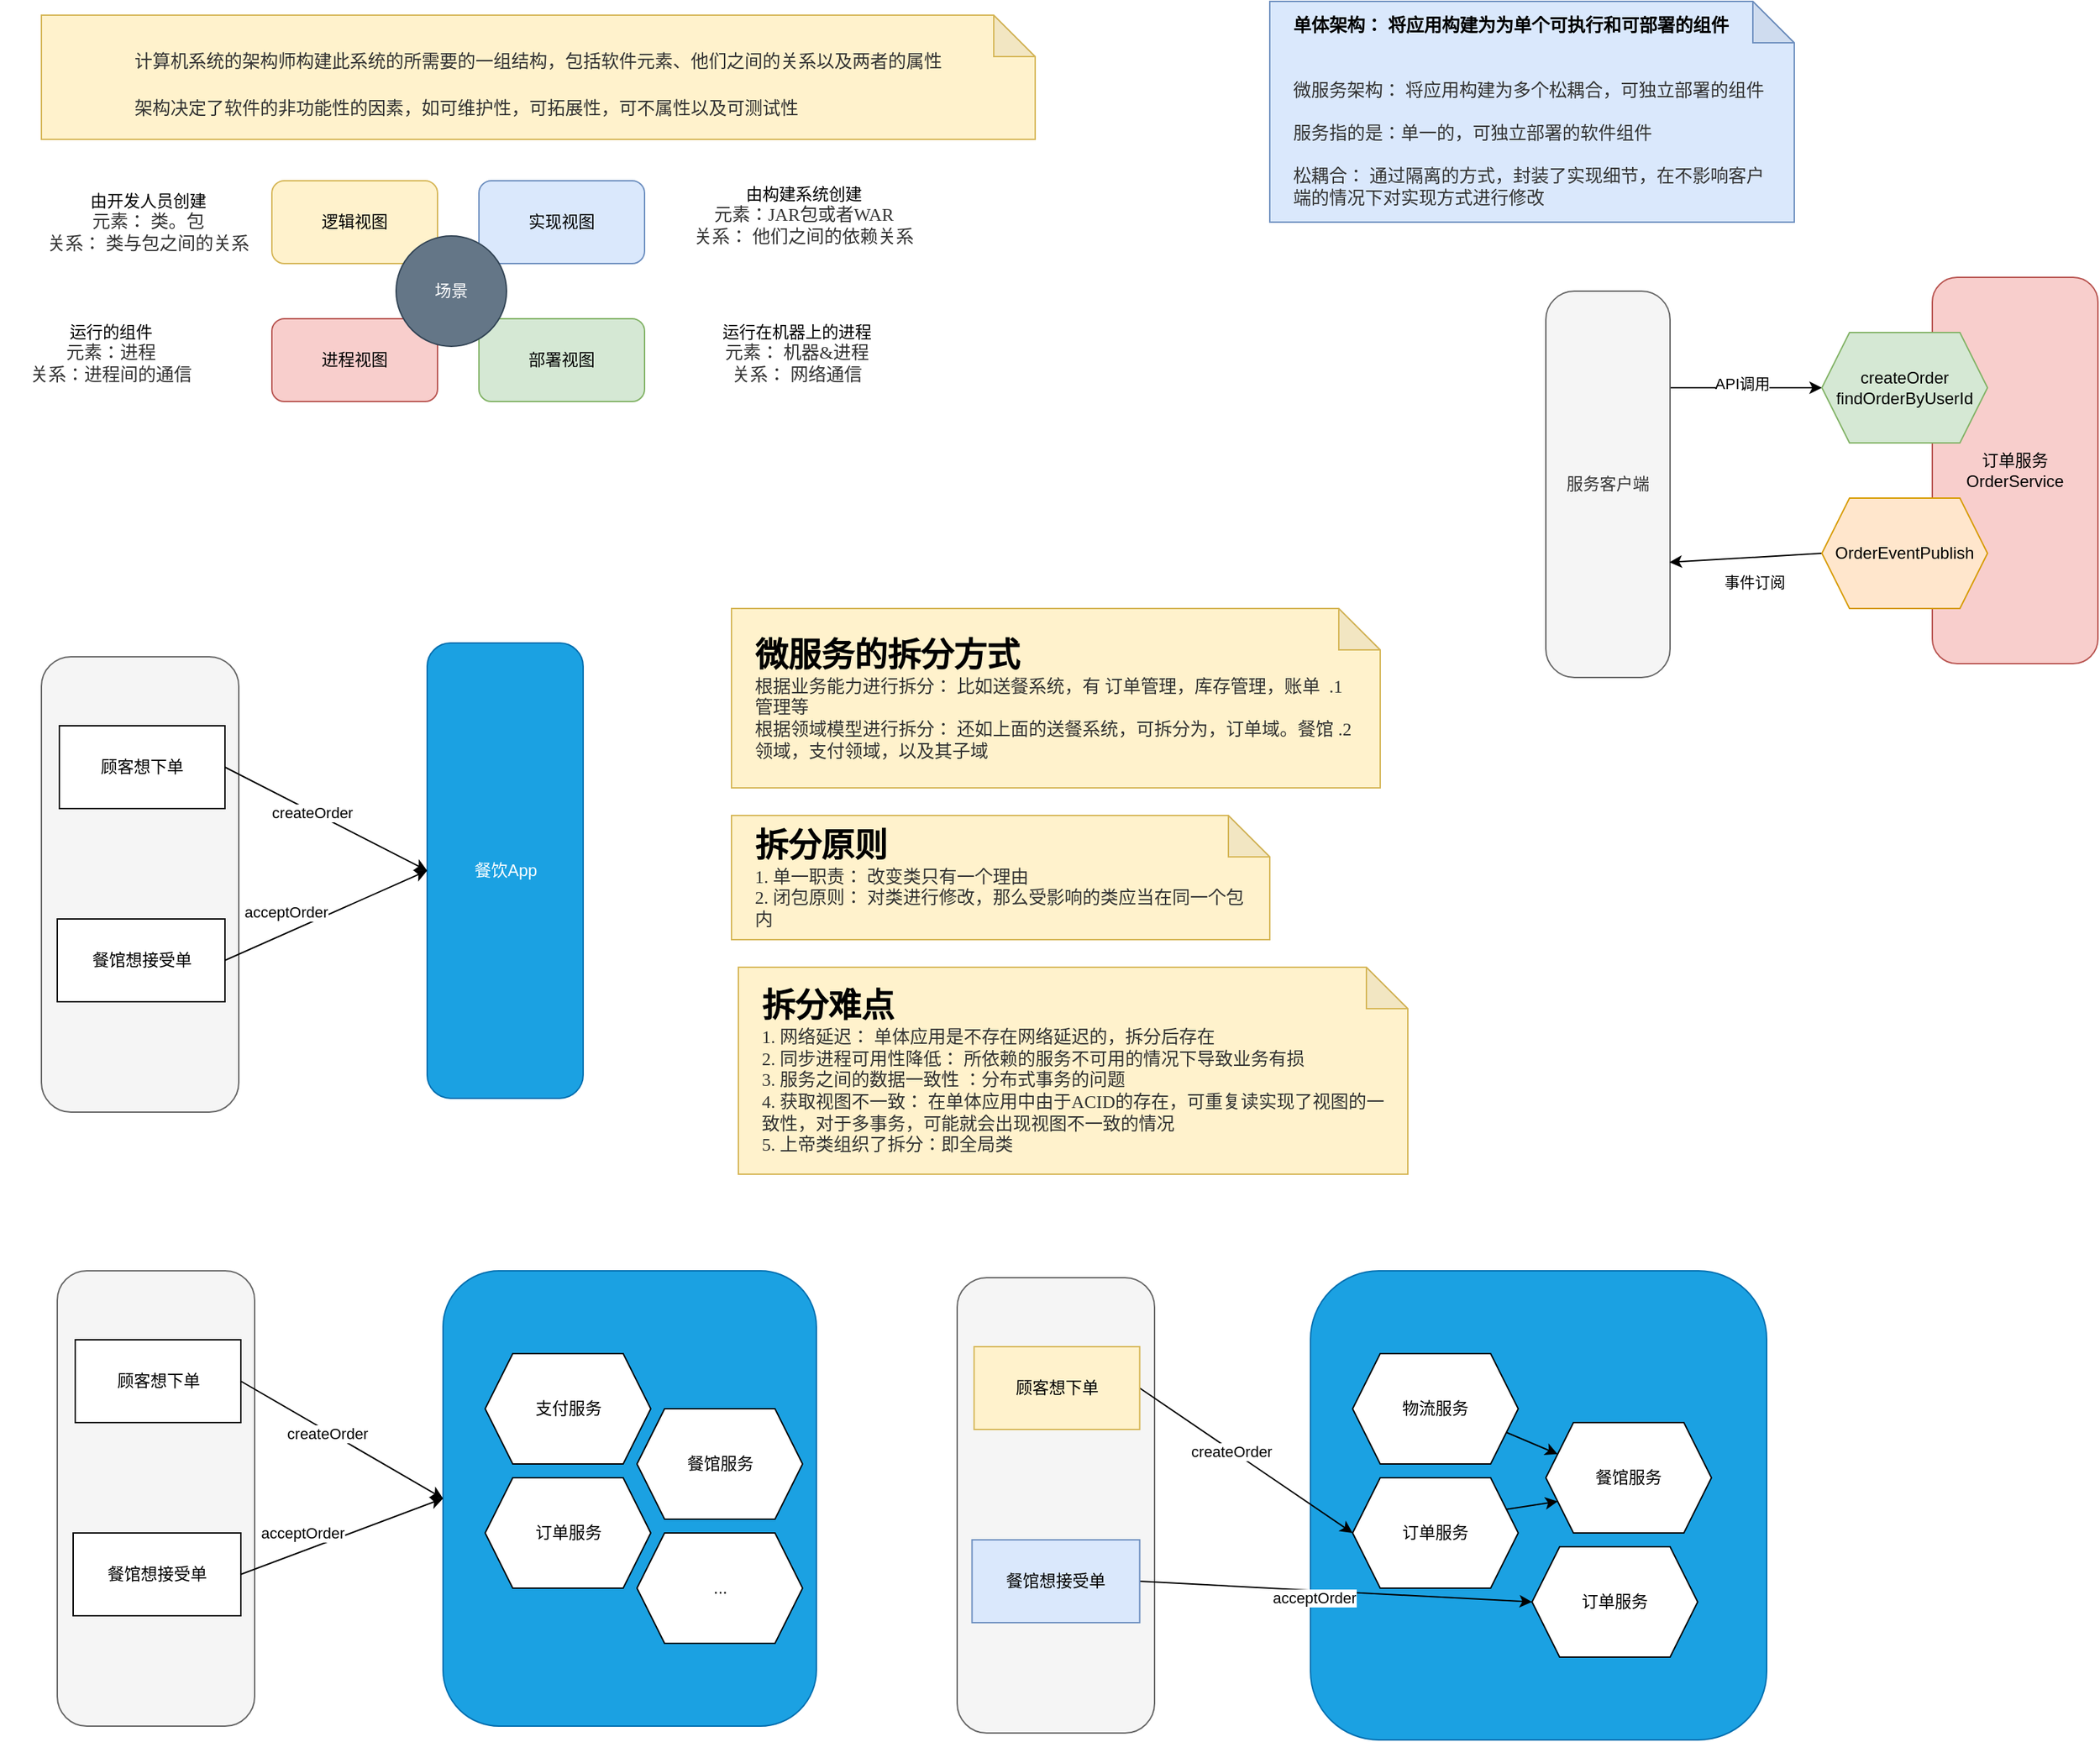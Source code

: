 <mxfile version="21.8.0" type="github">
  <diagram id="C5RBs43oDa-KdzZeNtuy" name="Page-1">
    <mxGraphModel dx="1465" dy="849" grid="1" gridSize="10" guides="1" tooltips="1" connect="1" arrows="1" fold="1" page="1" pageScale="1" pageWidth="1654" pageHeight="1169" math="1" shadow="0">
      <root>
        <mxCell id="WIyWlLk6GJQsqaUBKTNV-0" />
        <mxCell id="WIyWlLk6GJQsqaUBKTNV-1" parent="WIyWlLk6GJQsqaUBKTNV-0" />
        <mxCell id="FTz0cPuI6kUVEm_UTkAv-36" value="订单服务&lt;br&gt;OrderService" style="rounded=1;whiteSpace=wrap;html=1;fillColor=#f8cecc;strokeColor=#b85450;" vertex="1" parent="WIyWlLk6GJQsqaUBKTNV-1">
          <mxGeometry x="1430" y="210" width="120" height="280" as="geometry" />
        </mxCell>
        <mxCell id="3KiA_Lac_WNfhhEKunAJ-5" value="逻辑视图" style="rounded=1;whiteSpace=wrap;html=1;fillColor=#fff2cc;strokeColor=#d6b656;" parent="WIyWlLk6GJQsqaUBKTNV-1" vertex="1">
          <mxGeometry x="227" y="140" width="120" height="60" as="geometry" />
        </mxCell>
        <mxCell id="3KiA_Lac_WNfhhEKunAJ-6" value="进程视图" style="rounded=1;whiteSpace=wrap;html=1;fillColor=#f8cecc;strokeColor=#b85450;" parent="WIyWlLk6GJQsqaUBKTNV-1" vertex="1">
          <mxGeometry x="227" y="240" width="120" height="60" as="geometry" />
        </mxCell>
        <mxCell id="3KiA_Lac_WNfhhEKunAJ-7" value="实现视图" style="rounded=1;whiteSpace=wrap;html=1;fillColor=#dae8fc;strokeColor=#6c8ebf;" parent="WIyWlLk6GJQsqaUBKTNV-1" vertex="1">
          <mxGeometry x="377" y="140" width="120" height="60" as="geometry" />
        </mxCell>
        <mxCell id="3KiA_Lac_WNfhhEKunAJ-8" value="部署视图" style="rounded=1;whiteSpace=wrap;html=1;fillColor=#d5e8d4;strokeColor=#82b366;" parent="WIyWlLk6GJQsqaUBKTNV-1" vertex="1">
          <mxGeometry x="377" y="240" width="120" height="60" as="geometry" />
        </mxCell>
        <mxCell id="3KiA_Lac_WNfhhEKunAJ-9" value="场景" style="ellipse;whiteSpace=wrap;html=1;aspect=fixed;fillColor=#647687;fontColor=#ffffff;strokeColor=#314354;" parent="WIyWlLk6GJQsqaUBKTNV-1" vertex="1">
          <mxGeometry x="317" y="180" width="80" height="80" as="geometry" />
        </mxCell>
        <mxCell id="3KiA_Lac_WNfhhEKunAJ-12" value="由开发人员创建&lt;div style=&quot;resize: none; outline: none; font-size: 13px; color: rgb(50, 50, 50); font-family: 微软雅黑;&quot;&gt;元素： 类。包&lt;/div&gt;&lt;div style=&quot;resize: none; outline: none; font-size: 13px; color: rgb(50, 50, 50); font-family: 微软雅黑;&quot;&gt;关系： 类与包之间的关系&lt;/div&gt;" style="text;html=1;align=center;verticalAlign=middle;resizable=0;points=[];autosize=1;strokeColor=none;fillColor=none;" parent="WIyWlLk6GJQsqaUBKTNV-1" vertex="1">
          <mxGeometry x="37" y="135" width="200" height="70" as="geometry" />
        </mxCell>
        <mxCell id="3KiA_Lac_WNfhhEKunAJ-13" value="运行的组件&lt;div style=&quot;resize: none; outline: none; font-size: 13px; color: rgb(50, 50, 50); font-family: 微软雅黑;&quot;&gt;元素：进程&lt;/div&gt;&lt;div style=&quot;resize: none; outline: none; font-size: 13px; color: rgb(50, 50, 50); font-family: 微软雅黑;&quot;&gt;关系：进程间的通信&lt;/div&gt;" style="text;html=1;align=center;verticalAlign=middle;resizable=0;points=[];autosize=1;strokeColor=none;fillColor=none;" parent="WIyWlLk6GJQsqaUBKTNV-1" vertex="1">
          <mxGeometry x="30" y="230" width="160" height="70" as="geometry" />
        </mxCell>
        <mxCell id="3KiA_Lac_WNfhhEKunAJ-14" value="由构建系统创建&lt;div style=&quot;resize: none; outline: none; font-size: 13px; color: rgb(50, 50, 50); font-family: 微软雅黑;&quot;&gt;元素：JAR包或者WAR&lt;/div&gt;&lt;div style=&quot;resize: none; outline: none; font-size: 13px; color: rgb(50, 50, 50); font-family: 微软雅黑;&quot;&gt;关系： 他们之间的依赖关系&lt;/div&gt;" style="text;html=1;align=center;verticalAlign=middle;resizable=0;points=[];autosize=1;strokeColor=none;fillColor=none;" parent="WIyWlLk6GJQsqaUBKTNV-1" vertex="1">
          <mxGeometry x="507" y="130" width="210" height="70" as="geometry" />
        </mxCell>
        <mxCell id="3KiA_Lac_WNfhhEKunAJ-15" value="运行在机器上的进程&lt;div style=&quot;resize: none; outline: none; font-size: 13px; color: rgb(50, 50, 50); font-family: 微软雅黑;&quot;&gt;元素： 机器&amp;amp;进程&lt;/div&gt;&lt;div style=&quot;resize: none; outline: none; font-size: 13px; color: rgb(50, 50, 50); font-family: 微软雅黑;&quot;&gt;关系： 网络通信&lt;/div&gt;" style="text;html=1;align=center;verticalAlign=middle;resizable=0;points=[];autosize=1;strokeColor=none;fillColor=none;" parent="WIyWlLk6GJQsqaUBKTNV-1" vertex="1">
          <mxGeometry x="527" y="230" width="160" height="70" as="geometry" />
        </mxCell>
        <mxCell id="3KiA_Lac_WNfhhEKunAJ-16" value="" style="rounded=1;whiteSpace=wrap;html=1;fillColor=#f5f5f5;fontColor=#333333;strokeColor=#666666;" parent="WIyWlLk6GJQsqaUBKTNV-1" vertex="1">
          <mxGeometry x="60" y="485" width="143" height="330" as="geometry" />
        </mxCell>
        <mxCell id="3KiA_Lac_WNfhhEKunAJ-17" value="餐饮App" style="rounded=1;whiteSpace=wrap;html=1;fillColor=#1ba1e2;fontColor=#ffffff;strokeColor=#006EAF;" parent="WIyWlLk6GJQsqaUBKTNV-1" vertex="1">
          <mxGeometry x="339.5" y="475" width="113" height="330" as="geometry" />
        </mxCell>
        <mxCell id="3KiA_Lac_WNfhhEKunAJ-20" style="rounded=0;orthogonalLoop=1;jettySize=auto;html=1;exitX=1;exitY=0.5;exitDx=0;exitDy=0;entryX=0;entryY=0.5;entryDx=0;entryDy=0;" parent="WIyWlLk6GJQsqaUBKTNV-1" source="3KiA_Lac_WNfhhEKunAJ-18" target="3KiA_Lac_WNfhhEKunAJ-17" edge="1">
          <mxGeometry relative="1" as="geometry" />
        </mxCell>
        <mxCell id="3KiA_Lac_WNfhhEKunAJ-22" value="createOrder" style="edgeLabel;html=1;align=center;verticalAlign=middle;resizable=0;points=[];" parent="3KiA_Lac_WNfhhEKunAJ-20" vertex="1" connectable="0">
          <mxGeometry x="-0.138" y="-1" relative="1" as="geometry">
            <mxPoint as="offset" />
          </mxGeometry>
        </mxCell>
        <mxCell id="3KiA_Lac_WNfhhEKunAJ-18" value="顾客想下单" style="rounded=0;whiteSpace=wrap;html=1;" parent="WIyWlLk6GJQsqaUBKTNV-1" vertex="1">
          <mxGeometry x="73" y="535" width="120" height="60" as="geometry" />
        </mxCell>
        <mxCell id="3KiA_Lac_WNfhhEKunAJ-21" style="rounded=0;orthogonalLoop=1;jettySize=auto;html=1;exitX=1;exitY=0.5;exitDx=0;exitDy=0;entryX=0;entryY=0.5;entryDx=0;entryDy=0;" parent="WIyWlLk6GJQsqaUBKTNV-1" source="3KiA_Lac_WNfhhEKunAJ-19" target="3KiA_Lac_WNfhhEKunAJ-17" edge="1">
          <mxGeometry relative="1" as="geometry" />
        </mxCell>
        <mxCell id="3KiA_Lac_WNfhhEKunAJ-23" value="acceptOrder" style="edgeLabel;html=1;align=center;verticalAlign=middle;resizable=0;points=[];" parent="3KiA_Lac_WNfhhEKunAJ-21" vertex="1" connectable="0">
          <mxGeometry x="0.192" y="1" relative="1" as="geometry">
            <mxPoint x="-43" y="4" as="offset" />
          </mxGeometry>
        </mxCell>
        <mxCell id="3KiA_Lac_WNfhhEKunAJ-19" value="餐馆想接受单" style="rounded=0;whiteSpace=wrap;html=1;" parent="WIyWlLk6GJQsqaUBKTNV-1" vertex="1">
          <mxGeometry x="71.5" y="675" width="121.5" height="60" as="geometry" />
        </mxCell>
        <mxCell id="F_mLyd655lwNizN5p80W-0" value="&lt;h1 style=&quot;border-color: var(--border-color); text-align: left;&quot;&gt;&lt;font style=&quot;border-color: var(--border-color); color: rgb(50, 50, 50); font-family: 微软雅黑; font-size: 13px; font-weight: 400;&quot; color=&quot;#323232&quot;&gt;计算机系统的架构师构建此系统的所需要的一组结构，包括软件元素、他们之间的关系以及两者的属性&lt;/font&gt;&lt;div style=&quot;border-color: var(--border-color); resize: none; outline: none; font-size: 13px; color: rgb(50, 50, 50); font-family: 微软雅黑; font-weight: 400;&quot;&gt;&lt;font style=&quot;border-color: var(--border-color);&quot; color=&quot;#323232&quot;&gt;&lt;br style=&quot;border-color: var(--border-color);&quot;&gt;&lt;/font&gt;&lt;/div&gt;&lt;div style=&quot;border-color: var(--border-color); resize: none; outline: none; font-size: 13px; color: rgb(50, 50, 50); font-family: 微软雅黑; font-weight: 400;&quot;&gt;&lt;font style=&quot;border-color: var(--border-color);&quot; color=&quot;#323232&quot;&gt;架构决定了软件的非功能性的因素，如可维护性，可拓展性，可不属性以及可测试性&lt;/font&gt;&lt;/div&gt;&lt;/h1&gt;" style="shape=note;whiteSpace=wrap;html=1;backgroundOutline=1;darkOpacity=0.05;fillColor=#fff2cc;strokeColor=#d6b656;" parent="WIyWlLk6GJQsqaUBKTNV-1" vertex="1">
          <mxGeometry x="60" y="20" width="720" height="90" as="geometry" />
        </mxCell>
        <mxCell id="FTz0cPuI6kUVEm_UTkAv-1" value="&lt;h1 style=&quot;border-color: var(--border-color);&quot;&gt;微服务的拆分方式&lt;div style=&quot;resize: none; outline: none; font-size: 13px; color: rgb(50, 50, 50); font-family: 微软雅黑; font-weight: 400;&quot;&gt;1.&amp;nbsp; 根据业务能力进行拆分： 比如送餐系统，有 订单管理，库存管理，账单管理等&lt;/div&gt;&lt;div style=&quot;resize: none; outline: none; font-size: 13px; color: rgb(50, 50, 50); font-family: 微软雅黑; font-weight: 400;&quot;&gt;2. 根据领域模型进行拆分： 还如上面的送餐系统，可拆分为，订单域。餐馆领域，支付领域，以及其子域&lt;/div&gt;&lt;/h1&gt;" style="shape=note;whiteSpace=wrap;html=1;backgroundOutline=1;darkOpacity=0.05;fillColor=#fff2cc;strokeColor=#d6b656;align=left;textDirection=rtl;spacing=17;" vertex="1" parent="WIyWlLk6GJQsqaUBKTNV-1">
          <mxGeometry x="560" y="450" width="470" height="130" as="geometry" />
        </mxCell>
        <mxCell id="FTz0cPuI6kUVEm_UTkAv-3" value="&lt;h1 style=&quot;border-color: var(--border-color);&quot;&gt;拆分原则&lt;div style=&quot;resize: none; outline: none; font-size: 13px; color: rgb(50, 50, 50); font-family: 微软雅黑; font-weight: 400;&quot;&gt;1. 单一职责： 改变类只有一个理由&lt;/div&gt;&lt;div style=&quot;resize: none; outline: none; font-size: 13px; color: rgb(50, 50, 50); font-family: 微软雅黑; font-weight: 400;&quot;&gt;2. 闭包原则： 对类进行修改，那么受影响的类应当在同一个包内&lt;/div&gt;&lt;/h1&gt;" style="shape=note;whiteSpace=wrap;html=1;backgroundOutline=1;darkOpacity=0.05;fillColor=#fff2cc;strokeColor=#d6b656;align=left;spacing=17;" vertex="1" parent="WIyWlLk6GJQsqaUBKTNV-1">
          <mxGeometry x="560" y="600" width="390" height="90" as="geometry" />
        </mxCell>
        <mxCell id="FTz0cPuI6kUVEm_UTkAv-4" value="&lt;h1 style=&quot;border-color: var(--border-color);&quot;&gt;拆分难点&lt;div style=&quot;resize: none; outline: none; font-size: 13px; color: rgb(50, 50, 50); font-family: 微软雅黑; font-weight: 400;&quot;&gt;1. 网络延迟： 单体应用是不存在网络延迟的，拆分后存在&lt;/div&gt;&lt;div style=&quot;resize: none; outline: none; font-size: 13px; color: rgb(50, 50, 50); font-family: 微软雅黑; font-weight: 400;&quot;&gt;2. 同步进程可用性降低： 所依赖的服务不可用的情况下导致业务有损&lt;/div&gt;&lt;div style=&quot;resize: none; outline: none; font-size: 13px; color: rgb(50, 50, 50); font-family: 微软雅黑; font-weight: 400;&quot;&gt;3. 服务之间的数据一致性 ：分布式事务的问题&lt;/div&gt;&lt;div style=&quot;resize: none; outline: none; font-size: 13px; color: rgb(50, 50, 50); font-family: 微软雅黑; font-weight: 400;&quot;&gt;4. 获取视图不一致： 在单体应用中由于ACID的存在，可重复读实现了视图的一致性，对于多事务，可能就会出现视图不一致的情况&lt;/div&gt;&lt;div style=&quot;resize: none; outline: none; font-size: 13px; color: rgb(50, 50, 50); font-family: 微软雅黑; font-weight: 400;&quot;&gt;5. 上帝类组织了拆分：即全局类&lt;/div&gt;&lt;/h1&gt;" style="shape=note;whiteSpace=wrap;html=1;backgroundOutline=1;darkOpacity=0.05;fillColor=#fff2cc;strokeColor=#d6b656;align=left;spacing=17;" vertex="1" parent="WIyWlLk6GJQsqaUBKTNV-1">
          <mxGeometry x="565" y="710" width="485" height="150" as="geometry" />
        </mxCell>
        <mxCell id="FTz0cPuI6kUVEm_UTkAv-6" value="" style="rounded=1;whiteSpace=wrap;html=1;fillColor=#f5f5f5;fontColor=#333333;strokeColor=#666666;" vertex="1" parent="WIyWlLk6GJQsqaUBKTNV-1">
          <mxGeometry x="71.5" y="930" width="143" height="330" as="geometry" />
        </mxCell>
        <mxCell id="FTz0cPuI6kUVEm_UTkAv-7" value="" style="rounded=1;whiteSpace=wrap;html=1;fillColor=#1ba1e2;fontColor=#ffffff;strokeColor=#006EAF;" vertex="1" parent="WIyWlLk6GJQsqaUBKTNV-1">
          <mxGeometry x="351" y="930" width="270.5" height="330" as="geometry" />
        </mxCell>
        <mxCell id="FTz0cPuI6kUVEm_UTkAv-8" style="rounded=0;orthogonalLoop=1;jettySize=auto;html=1;exitX=1;exitY=0.5;exitDx=0;exitDy=0;entryX=0;entryY=0.5;entryDx=0;entryDy=0;" edge="1" parent="WIyWlLk6GJQsqaUBKTNV-1" source="FTz0cPuI6kUVEm_UTkAv-10" target="FTz0cPuI6kUVEm_UTkAv-7">
          <mxGeometry relative="1" as="geometry" />
        </mxCell>
        <mxCell id="FTz0cPuI6kUVEm_UTkAv-9" value="createOrder" style="edgeLabel;html=1;align=center;verticalAlign=middle;resizable=0;points=[];" vertex="1" connectable="0" parent="FTz0cPuI6kUVEm_UTkAv-8">
          <mxGeometry x="-0.138" y="-1" relative="1" as="geometry">
            <mxPoint as="offset" />
          </mxGeometry>
        </mxCell>
        <mxCell id="FTz0cPuI6kUVEm_UTkAv-10" value="顾客想下单" style="rounded=0;whiteSpace=wrap;html=1;" vertex="1" parent="WIyWlLk6GJQsqaUBKTNV-1">
          <mxGeometry x="84.5" y="980" width="120" height="60" as="geometry" />
        </mxCell>
        <mxCell id="FTz0cPuI6kUVEm_UTkAv-11" style="rounded=0;orthogonalLoop=1;jettySize=auto;html=1;exitX=1;exitY=0.5;exitDx=0;exitDy=0;entryX=0;entryY=0.5;entryDx=0;entryDy=0;" edge="1" parent="WIyWlLk6GJQsqaUBKTNV-1" source="FTz0cPuI6kUVEm_UTkAv-13" target="FTz0cPuI6kUVEm_UTkAv-7">
          <mxGeometry relative="1" as="geometry" />
        </mxCell>
        <mxCell id="FTz0cPuI6kUVEm_UTkAv-12" value="acceptOrder" style="edgeLabel;html=1;align=center;verticalAlign=middle;resizable=0;points=[];" vertex="1" connectable="0" parent="FTz0cPuI6kUVEm_UTkAv-11">
          <mxGeometry x="0.192" y="1" relative="1" as="geometry">
            <mxPoint x="-43" y="4" as="offset" />
          </mxGeometry>
        </mxCell>
        <mxCell id="FTz0cPuI6kUVEm_UTkAv-13" value="餐馆想接受单" style="rounded=0;whiteSpace=wrap;html=1;" vertex="1" parent="WIyWlLk6GJQsqaUBKTNV-1">
          <mxGeometry x="83" y="1120" width="121.5" height="60" as="geometry" />
        </mxCell>
        <mxCell id="FTz0cPuI6kUVEm_UTkAv-14" value="支付服务" style="shape=hexagon;perimeter=hexagonPerimeter2;whiteSpace=wrap;html=1;fixedSize=1;" vertex="1" parent="WIyWlLk6GJQsqaUBKTNV-1">
          <mxGeometry x="381.5" y="990" width="120" height="80" as="geometry" />
        </mxCell>
        <mxCell id="FTz0cPuI6kUVEm_UTkAv-15" value="订单服务" style="shape=hexagon;perimeter=hexagonPerimeter2;whiteSpace=wrap;html=1;fixedSize=1;" vertex="1" parent="WIyWlLk6GJQsqaUBKTNV-1">
          <mxGeometry x="381.5" y="1080" width="120" height="80" as="geometry" />
        </mxCell>
        <mxCell id="FTz0cPuI6kUVEm_UTkAv-16" value="餐馆服务" style="shape=hexagon;perimeter=hexagonPerimeter2;whiteSpace=wrap;html=1;fixedSize=1;" vertex="1" parent="WIyWlLk6GJQsqaUBKTNV-1">
          <mxGeometry x="491.5" y="1030" width="120" height="80" as="geometry" />
        </mxCell>
        <mxCell id="FTz0cPuI6kUVEm_UTkAv-17" value="..." style="shape=hexagon;perimeter=hexagonPerimeter2;whiteSpace=wrap;html=1;fixedSize=1;" vertex="1" parent="WIyWlLk6GJQsqaUBKTNV-1">
          <mxGeometry x="491.5" y="1120" width="120" height="80" as="geometry" />
        </mxCell>
        <mxCell id="FTz0cPuI6kUVEm_UTkAv-18" value="" style="rounded=1;whiteSpace=wrap;html=1;fillColor=#f5f5f5;fontColor=#333333;strokeColor=#666666;" vertex="1" parent="WIyWlLk6GJQsqaUBKTNV-1">
          <mxGeometry x="723.5" y="935" width="143" height="330" as="geometry" />
        </mxCell>
        <mxCell id="FTz0cPuI6kUVEm_UTkAv-19" value="" style="rounded=1;whiteSpace=wrap;html=1;fillColor=#1ba1e2;fontColor=#ffffff;strokeColor=#006EAF;" vertex="1" parent="WIyWlLk6GJQsqaUBKTNV-1">
          <mxGeometry x="979.5" y="930" width="330.5" height="340" as="geometry" />
        </mxCell>
        <mxCell id="FTz0cPuI6kUVEm_UTkAv-20" style="rounded=0;orthogonalLoop=1;jettySize=auto;html=1;exitX=1;exitY=0.5;exitDx=0;exitDy=0;entryX=0;entryY=0.5;entryDx=0;entryDy=0;" edge="1" parent="WIyWlLk6GJQsqaUBKTNV-1" source="FTz0cPuI6kUVEm_UTkAv-22" target="FTz0cPuI6kUVEm_UTkAv-27">
          <mxGeometry relative="1" as="geometry" />
        </mxCell>
        <mxCell id="FTz0cPuI6kUVEm_UTkAv-21" value="createOrder" style="edgeLabel;html=1;align=center;verticalAlign=middle;resizable=0;points=[];" vertex="1" connectable="0" parent="FTz0cPuI6kUVEm_UTkAv-20">
          <mxGeometry x="-0.138" y="-1" relative="1" as="geometry">
            <mxPoint as="offset" />
          </mxGeometry>
        </mxCell>
        <mxCell id="FTz0cPuI6kUVEm_UTkAv-22" value="顾客想下单" style="rounded=0;whiteSpace=wrap;html=1;fillColor=#fff2cc;strokeColor=#d6b656;" vertex="1" parent="WIyWlLk6GJQsqaUBKTNV-1">
          <mxGeometry x="735.75" y="985" width="120" height="60" as="geometry" />
        </mxCell>
        <mxCell id="FTz0cPuI6kUVEm_UTkAv-23" style="rounded=0;orthogonalLoop=1;jettySize=auto;html=1;exitX=1;exitY=0.5;exitDx=0;exitDy=0;entryX=0;entryY=0.5;entryDx=0;entryDy=0;" edge="1" parent="WIyWlLk6GJQsqaUBKTNV-1" source="FTz0cPuI6kUVEm_UTkAv-25" target="FTz0cPuI6kUVEm_UTkAv-29">
          <mxGeometry relative="1" as="geometry" />
        </mxCell>
        <mxCell id="FTz0cPuI6kUVEm_UTkAv-24" value="acceptOrder" style="edgeLabel;html=1;align=center;verticalAlign=middle;resizable=0;points=[];" vertex="1" connectable="0" parent="FTz0cPuI6kUVEm_UTkAv-23">
          <mxGeometry x="0.192" y="1" relative="1" as="geometry">
            <mxPoint x="-43" y="4" as="offset" />
          </mxGeometry>
        </mxCell>
        <mxCell id="FTz0cPuI6kUVEm_UTkAv-25" value="餐馆想接受单" style="rounded=0;whiteSpace=wrap;html=1;fillColor=#dae8fc;strokeColor=#6c8ebf;" vertex="1" parent="WIyWlLk6GJQsqaUBKTNV-1">
          <mxGeometry x="734.25" y="1125" width="121.5" height="60" as="geometry" />
        </mxCell>
        <mxCell id="FTz0cPuI6kUVEm_UTkAv-30" style="rounded=0;orthogonalLoop=1;jettySize=auto;html=1;exitX=1;exitY=0.75;exitDx=0;exitDy=0;entryX=0;entryY=0.25;entryDx=0;entryDy=0;" edge="1" parent="WIyWlLk6GJQsqaUBKTNV-1" source="FTz0cPuI6kUVEm_UTkAv-26" target="FTz0cPuI6kUVEm_UTkAv-28">
          <mxGeometry relative="1" as="geometry" />
        </mxCell>
        <mxCell id="FTz0cPuI6kUVEm_UTkAv-26" value="物流服务" style="shape=hexagon;perimeter=hexagonPerimeter2;whiteSpace=wrap;html=1;fixedSize=1;" vertex="1" parent="WIyWlLk6GJQsqaUBKTNV-1">
          <mxGeometry x="1010" y="990" width="120" height="80" as="geometry" />
        </mxCell>
        <mxCell id="FTz0cPuI6kUVEm_UTkAv-31" style="rounded=0;orthogonalLoop=1;jettySize=auto;html=1;exitX=1;exitY=0.25;exitDx=0;exitDy=0;entryX=0;entryY=0.75;entryDx=0;entryDy=0;" edge="1" parent="WIyWlLk6GJQsqaUBKTNV-1" source="FTz0cPuI6kUVEm_UTkAv-27" target="FTz0cPuI6kUVEm_UTkAv-28">
          <mxGeometry relative="1" as="geometry" />
        </mxCell>
        <mxCell id="FTz0cPuI6kUVEm_UTkAv-27" value="订单服务" style="shape=hexagon;perimeter=hexagonPerimeter2;whiteSpace=wrap;html=1;fixedSize=1;" vertex="1" parent="WIyWlLk6GJQsqaUBKTNV-1">
          <mxGeometry x="1010" y="1080" width="120" height="80" as="geometry" />
        </mxCell>
        <mxCell id="FTz0cPuI6kUVEm_UTkAv-28" value="餐馆服务" style="shape=hexagon;perimeter=hexagonPerimeter2;whiteSpace=wrap;html=1;fixedSize=1;" vertex="1" parent="WIyWlLk6GJQsqaUBKTNV-1">
          <mxGeometry x="1150" y="1040" width="120" height="80" as="geometry" />
        </mxCell>
        <mxCell id="FTz0cPuI6kUVEm_UTkAv-29" value="订单服务" style="shape=hexagon;perimeter=hexagonPerimeter2;whiteSpace=wrap;html=1;fixedSize=1;" vertex="1" parent="WIyWlLk6GJQsqaUBKTNV-1">
          <mxGeometry x="1140" y="1130" width="120" height="80" as="geometry" />
        </mxCell>
        <mxCell id="FTz0cPuI6kUVEm_UTkAv-32" value="&lt;h1 style=&quot;border-color: var(--border-color); font-size: 13px;&quot;&gt;单体架构： 将应用构建为为单个可执行和可部署的组件&lt;div style=&quot;resize: none; outline: none; color: rgb(50, 50, 50); font-family: 微软雅黑; font-weight: 400;&quot;&gt;&lt;br&gt;&lt;/div&gt;&lt;div style=&quot;resize: none; outline: none; color: rgb(50, 50, 50); font-family: 微软雅黑; font-weight: 400;&quot;&gt;&lt;br&gt;&lt;/div&gt;&lt;div style=&quot;resize: none; outline: none; color: rgb(50, 50, 50); font-family: 微软雅黑; font-weight: 400;&quot;&gt;微服务架构： 将应用构建为多个松耦合，可独立部署的组件&lt;/div&gt;&lt;div style=&quot;resize: none; outline: none; color: rgb(50, 50, 50); font-family: 微软雅黑; font-weight: 400;&quot;&gt;&lt;br&gt;&lt;/div&gt;&lt;div style=&quot;resize: none; outline: none; color: rgb(50, 50, 50); font-family: 微软雅黑; font-weight: 400;&quot;&gt;服务指的是：单一的，可独立部署的软件组件&lt;/div&gt;&lt;div style=&quot;resize: none; outline: none; color: rgb(50, 50, 50); font-family: 微软雅黑; font-weight: 400;&quot;&gt;&lt;br&gt;&lt;/div&gt;&lt;div style=&quot;resize: none; outline: none; color: rgb(50, 50, 50); font-family: 微软雅黑; font-weight: 400;&quot;&gt;松耦合： 通过隔离的方式，封装了实现细节，在不影响客户端的情况下对实现方式进行修改&lt;/div&gt;&lt;/h1&gt;" style="shape=note;whiteSpace=wrap;html=1;backgroundOutline=1;darkOpacity=0.05;fillColor=#dae8fc;strokeColor=#6c8ebf;align=left;textDirection=rtl;spacing=17;" vertex="1" parent="WIyWlLk6GJQsqaUBKTNV-1">
          <mxGeometry x="950" y="10" width="380" height="160" as="geometry" />
        </mxCell>
        <mxCell id="FTz0cPuI6kUVEm_UTkAv-37" style="rounded=0;orthogonalLoop=1;jettySize=auto;html=1;exitX=1;exitY=0.25;exitDx=0;exitDy=0;entryX=0;entryY=0.5;entryDx=0;entryDy=0;elbow=vertical;" edge="1" parent="WIyWlLk6GJQsqaUBKTNV-1" source="FTz0cPuI6kUVEm_UTkAv-33" target="FTz0cPuI6kUVEm_UTkAv-34">
          <mxGeometry relative="1" as="geometry" />
        </mxCell>
        <mxCell id="FTz0cPuI6kUVEm_UTkAv-40" value="API调用" style="edgeLabel;html=1;align=center;verticalAlign=middle;resizable=0;points=[];" vertex="1" connectable="0" parent="FTz0cPuI6kUVEm_UTkAv-37">
          <mxGeometry x="-0.051" y="3" relative="1" as="geometry">
            <mxPoint as="offset" />
          </mxGeometry>
        </mxCell>
        <mxCell id="FTz0cPuI6kUVEm_UTkAv-33" value="服务客户端" style="rounded=1;whiteSpace=wrap;html=1;arcSize=23;fillColor=#f5f5f5;fontColor=#333333;strokeColor=#666666;" vertex="1" parent="WIyWlLk6GJQsqaUBKTNV-1">
          <mxGeometry x="1150" y="220" width="90" height="280" as="geometry" />
        </mxCell>
        <mxCell id="FTz0cPuI6kUVEm_UTkAv-34" value="createOrder&lt;br&gt;findOrderByUserId" style="shape=hexagon;perimeter=hexagonPerimeter2;whiteSpace=wrap;html=1;fixedSize=1;fillColor=#d5e8d4;strokeColor=#82b366;" vertex="1" parent="WIyWlLk6GJQsqaUBKTNV-1">
          <mxGeometry x="1350" y="250" width="120" height="80" as="geometry" />
        </mxCell>
        <mxCell id="FTz0cPuI6kUVEm_UTkAv-38" style="rounded=0;orthogonalLoop=1;jettySize=auto;html=1;exitX=0;exitY=0.5;exitDx=0;exitDy=0;entryX=0.995;entryY=0.702;entryDx=0;entryDy=0;entryPerimeter=0;" edge="1" parent="WIyWlLk6GJQsqaUBKTNV-1" source="FTz0cPuI6kUVEm_UTkAv-35" target="FTz0cPuI6kUVEm_UTkAv-33">
          <mxGeometry relative="1" as="geometry" />
        </mxCell>
        <mxCell id="FTz0cPuI6kUVEm_UTkAv-39" value="事件订阅" style="edgeLabel;html=1;align=center;verticalAlign=middle;resizable=0;points=[];" vertex="1" connectable="0" parent="FTz0cPuI6kUVEm_UTkAv-38">
          <mxGeometry x="0.43" y="2" relative="1" as="geometry">
            <mxPoint x="29" y="14" as="offset" />
          </mxGeometry>
        </mxCell>
        <mxCell id="FTz0cPuI6kUVEm_UTkAv-35" value="OrderEventPublish" style="shape=hexagon;perimeter=hexagonPerimeter2;whiteSpace=wrap;html=1;fixedSize=1;fillColor=#ffe6cc;strokeColor=#d79b00;" vertex="1" parent="WIyWlLk6GJQsqaUBKTNV-1">
          <mxGeometry x="1350" y="370" width="120" height="80" as="geometry" />
        </mxCell>
      </root>
    </mxGraphModel>
  </diagram>
</mxfile>
